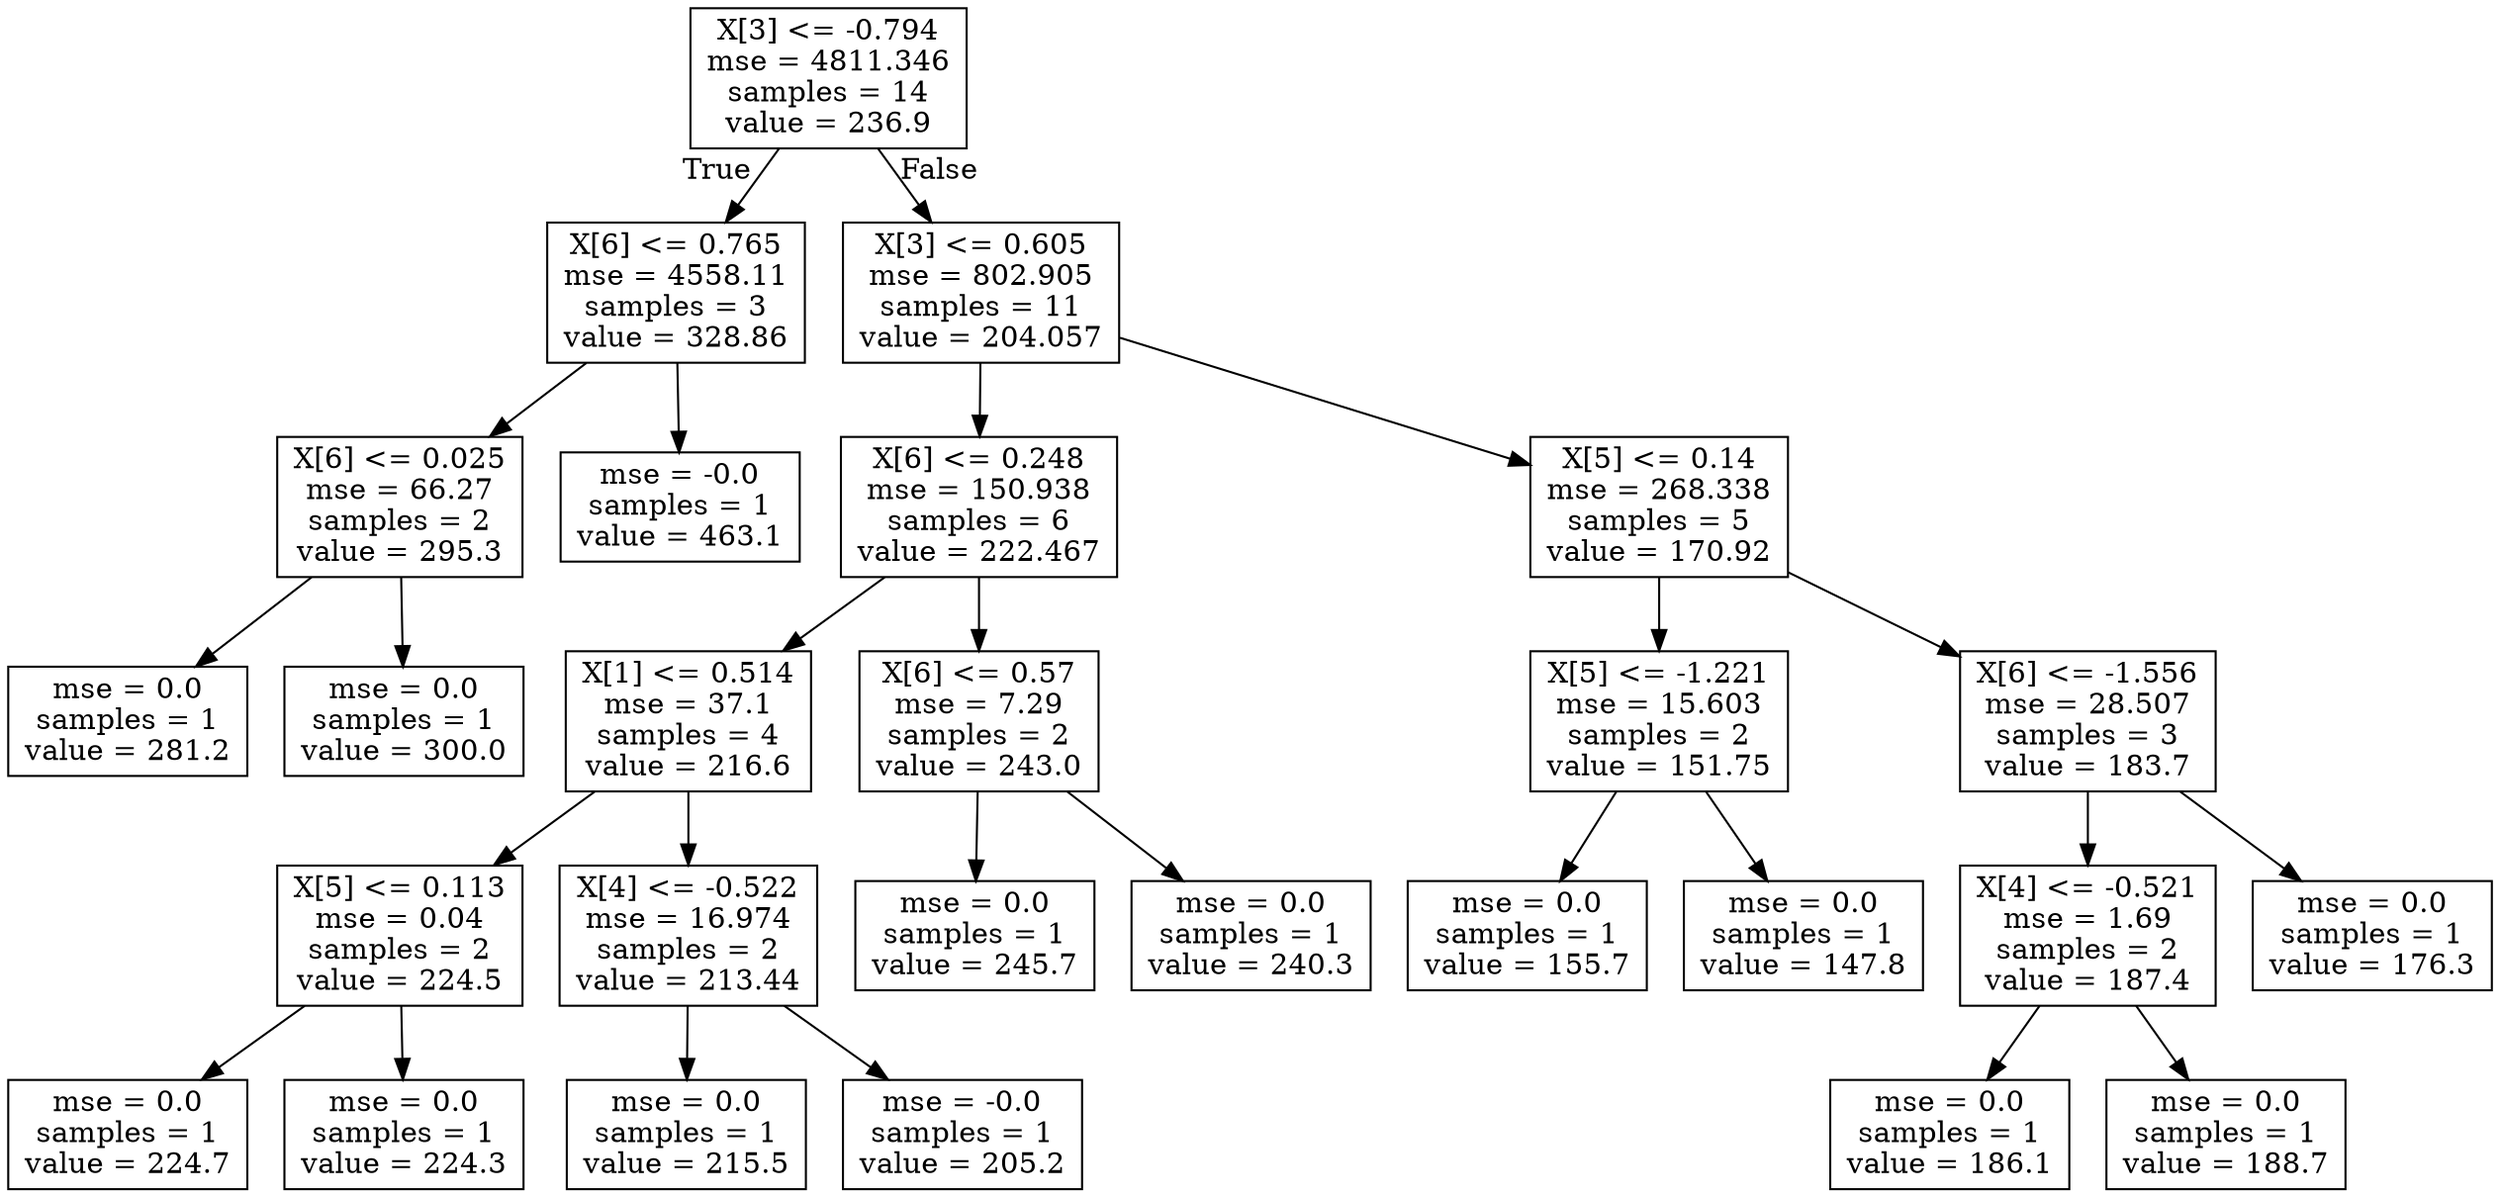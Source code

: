 digraph Tree {
node [shape=box] ;
0 [label="X[3] <= -0.794\nmse = 4811.346\nsamples = 14\nvalue = 236.9"] ;
1 [label="X[6] <= 0.765\nmse = 4558.11\nsamples = 3\nvalue = 328.86"] ;
0 -> 1 [labeldistance=2.5, labelangle=45, headlabel="True"] ;
2 [label="X[6] <= 0.025\nmse = 66.27\nsamples = 2\nvalue = 295.3"] ;
1 -> 2 ;
3 [label="mse = 0.0\nsamples = 1\nvalue = 281.2"] ;
2 -> 3 ;
4 [label="mse = 0.0\nsamples = 1\nvalue = 300.0"] ;
2 -> 4 ;
5 [label="mse = -0.0\nsamples = 1\nvalue = 463.1"] ;
1 -> 5 ;
6 [label="X[3] <= 0.605\nmse = 802.905\nsamples = 11\nvalue = 204.057"] ;
0 -> 6 [labeldistance=2.5, labelangle=-45, headlabel="False"] ;
7 [label="X[6] <= 0.248\nmse = 150.938\nsamples = 6\nvalue = 222.467"] ;
6 -> 7 ;
8 [label="X[1] <= 0.514\nmse = 37.1\nsamples = 4\nvalue = 216.6"] ;
7 -> 8 ;
9 [label="X[5] <= 0.113\nmse = 0.04\nsamples = 2\nvalue = 224.5"] ;
8 -> 9 ;
10 [label="mse = 0.0\nsamples = 1\nvalue = 224.7"] ;
9 -> 10 ;
11 [label="mse = 0.0\nsamples = 1\nvalue = 224.3"] ;
9 -> 11 ;
12 [label="X[4] <= -0.522\nmse = 16.974\nsamples = 2\nvalue = 213.44"] ;
8 -> 12 ;
13 [label="mse = 0.0\nsamples = 1\nvalue = 215.5"] ;
12 -> 13 ;
14 [label="mse = -0.0\nsamples = 1\nvalue = 205.2"] ;
12 -> 14 ;
15 [label="X[6] <= 0.57\nmse = 7.29\nsamples = 2\nvalue = 243.0"] ;
7 -> 15 ;
16 [label="mse = 0.0\nsamples = 1\nvalue = 245.7"] ;
15 -> 16 ;
17 [label="mse = 0.0\nsamples = 1\nvalue = 240.3"] ;
15 -> 17 ;
18 [label="X[5] <= 0.14\nmse = 268.338\nsamples = 5\nvalue = 170.92"] ;
6 -> 18 ;
19 [label="X[5] <= -1.221\nmse = 15.603\nsamples = 2\nvalue = 151.75"] ;
18 -> 19 ;
20 [label="mse = 0.0\nsamples = 1\nvalue = 155.7"] ;
19 -> 20 ;
21 [label="mse = 0.0\nsamples = 1\nvalue = 147.8"] ;
19 -> 21 ;
22 [label="X[6] <= -1.556\nmse = 28.507\nsamples = 3\nvalue = 183.7"] ;
18 -> 22 ;
23 [label="X[4] <= -0.521\nmse = 1.69\nsamples = 2\nvalue = 187.4"] ;
22 -> 23 ;
24 [label="mse = 0.0\nsamples = 1\nvalue = 186.1"] ;
23 -> 24 ;
25 [label="mse = 0.0\nsamples = 1\nvalue = 188.7"] ;
23 -> 25 ;
26 [label="mse = 0.0\nsamples = 1\nvalue = 176.3"] ;
22 -> 26 ;
}